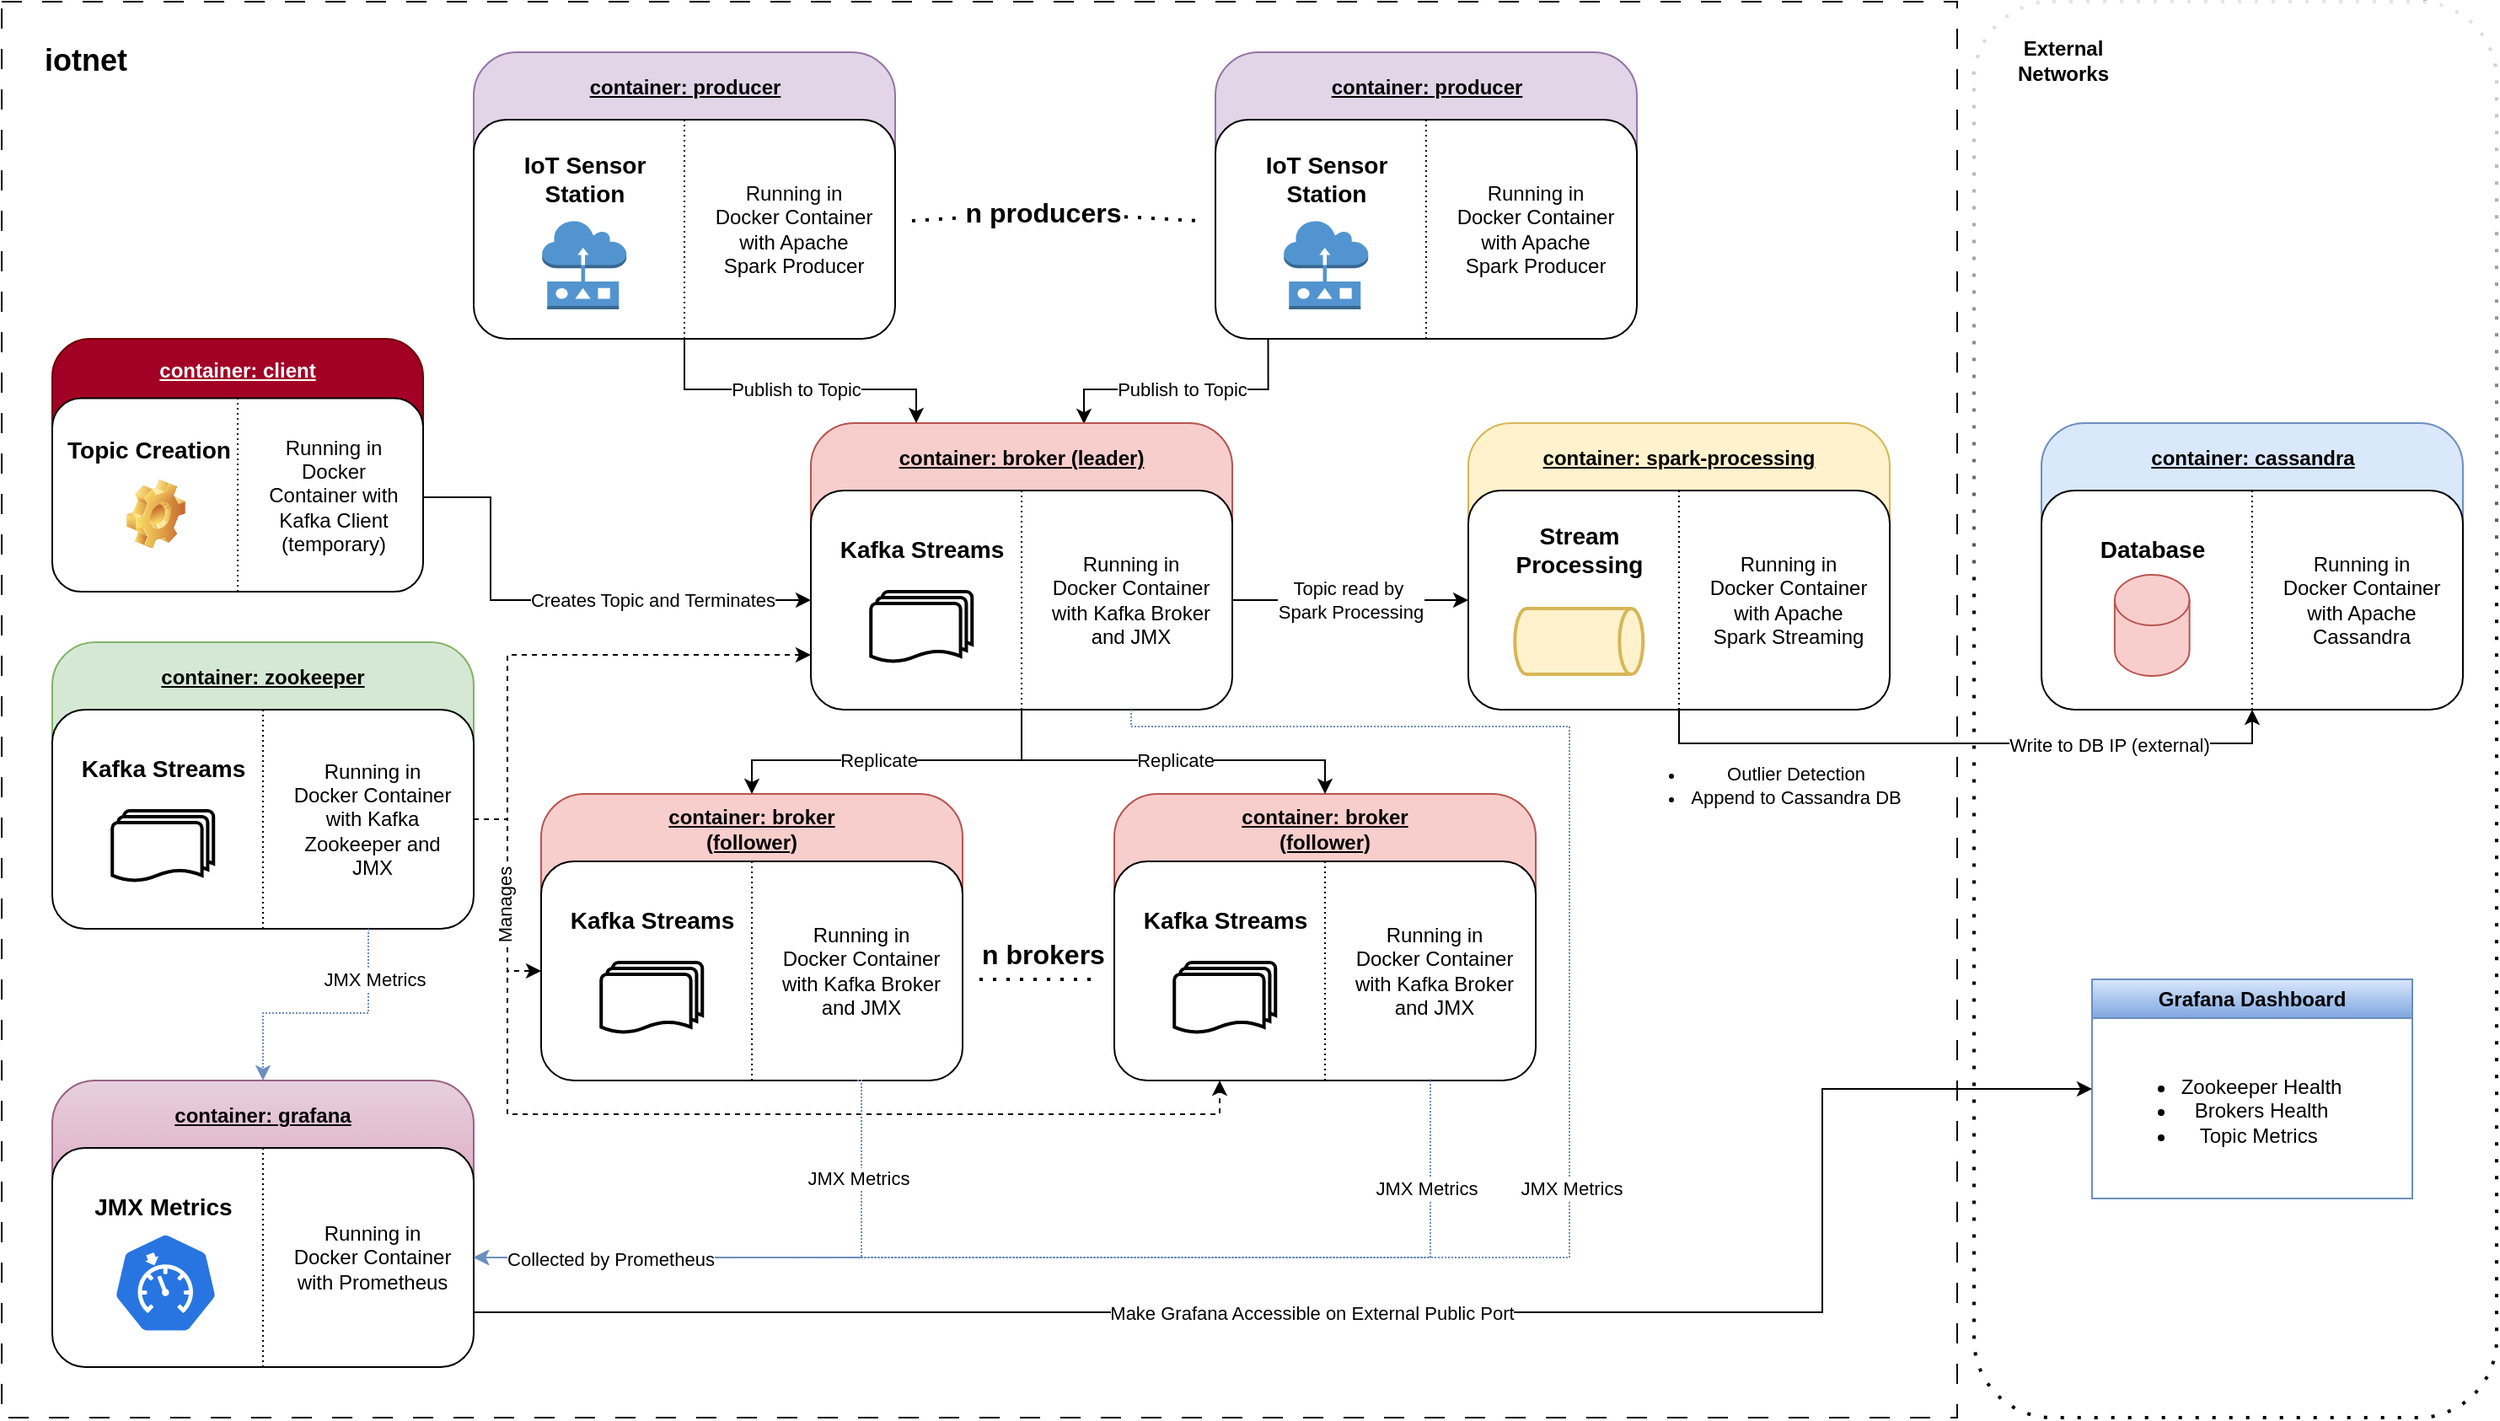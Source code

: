 <mxfile version="24.1.0" type="device">
  <diagram id="C5RBs43oDa-KdzZeNtuy" name="Page-1">
    <mxGraphModel dx="2430" dy="1090" grid="1" gridSize="10" guides="1" tooltips="1" connect="1" arrows="1" fold="1" page="1" pageScale="1" pageWidth="827" pageHeight="1169" math="0" shadow="0">
      <root>
        <mxCell id="WIyWlLk6GJQsqaUBKTNV-0" />
        <mxCell id="WIyWlLk6GJQsqaUBKTNV-1" parent="WIyWlLk6GJQsqaUBKTNV-0" />
        <mxCell id="EH2dxOq8Gff6JwyL9JmR-162" value="" style="rounded=1;whiteSpace=wrap;html=1;dashed=1;dashPattern=1 4;strokeWidth=2;glass=1;" vertex="1" parent="WIyWlLk6GJQsqaUBKTNV-1">
          <mxGeometry x="930" y="80" width="310" height="840" as="geometry" />
        </mxCell>
        <mxCell id="EH2dxOq8Gff6JwyL9JmR-127" value="" style="rounded=0;whiteSpace=wrap;html=1;dashed=1;dashPattern=12 12;movable=0;resizable=0;rotatable=0;deletable=0;editable=0;locked=1;connectable=0;" vertex="1" parent="WIyWlLk6GJQsqaUBKTNV-1">
          <mxGeometry x="-240" y="80" width="1160" height="840" as="geometry" />
        </mxCell>
        <mxCell id="EH2dxOq8Gff6JwyL9JmR-80" style="edgeStyle=orthogonalEdgeStyle;rounded=0;orthogonalLoop=1;jettySize=auto;html=1;entryX=0.648;entryY=0.003;entryDx=0;entryDy=0;exitX=0.125;exitY=1.003;exitDx=0;exitDy=0;exitPerimeter=0;entryPerimeter=0;" edge="1" parent="WIyWlLk6GJQsqaUBKTNV-1" source="EH2dxOq8Gff6JwyL9JmR-71" target="EH2dxOq8Gff6JwyL9JmR-29">
          <mxGeometry relative="1" as="geometry">
            <mxPoint x="510" y="290" as="sourcePoint" />
            <Array as="points">
              <mxPoint x="511" y="310" />
              <mxPoint x="402" y="310" />
            </Array>
          </mxGeometry>
        </mxCell>
        <mxCell id="EH2dxOq8Gff6JwyL9JmR-5" value="" style="group" vertex="1" connectable="0" parent="WIyWlLk6GJQsqaUBKTNV-1">
          <mxGeometry x="-210" y="460" width="250" height="170" as="geometry" />
        </mxCell>
        <mxCell id="EH2dxOq8Gff6JwyL9JmR-6" value="" style="rounded=1;whiteSpace=wrap;html=1;fillColor=#d5e8d4;strokeColor=#82b366;" vertex="1" parent="EH2dxOq8Gff6JwyL9JmR-5">
          <mxGeometry width="250" height="170" as="geometry" />
        </mxCell>
        <mxCell id="EH2dxOq8Gff6JwyL9JmR-8" value="" style="rounded=1;whiteSpace=wrap;html=1;" vertex="1" parent="EH2dxOq8Gff6JwyL9JmR-5">
          <mxGeometry y="40" width="250" height="130" as="geometry" />
        </mxCell>
        <mxCell id="EH2dxOq8Gff6JwyL9JmR-10" value="&lt;span style=&quot;font-size: 14px;&quot;&gt;&lt;b&gt;Kafka Streams&lt;/b&gt;&lt;/span&gt;" style="text;html=1;align=center;verticalAlign=middle;whiteSpace=wrap;rounded=0;" vertex="1" parent="EH2dxOq8Gff6JwyL9JmR-5">
          <mxGeometry x="6.87" y="60" width="117.5" height="30" as="geometry" />
        </mxCell>
        <mxCell id="EH2dxOq8Gff6JwyL9JmR-11" value="" style="endArrow=none;html=1;rounded=0;entryX=0.5;entryY=0;entryDx=0;entryDy=0;exitX=0.5;exitY=1;exitDx=0;exitDy=0;dashed=1;dashPattern=1 2;" edge="1" parent="EH2dxOq8Gff6JwyL9JmR-5" source="EH2dxOq8Gff6JwyL9JmR-8" target="EH2dxOq8Gff6JwyL9JmR-8">
          <mxGeometry width="50" height="50" relative="1" as="geometry">
            <mxPoint x="160" y="120" as="sourcePoint" />
            <mxPoint x="210" y="70" as="targetPoint" />
          </mxGeometry>
        </mxCell>
        <mxCell id="EH2dxOq8Gff6JwyL9JmR-12" value="Running in Docker Container with Kafka Zookeeper and JMX" style="text;html=1;align=center;verticalAlign=middle;whiteSpace=wrap;rounded=0;" vertex="1" parent="EH2dxOq8Gff6JwyL9JmR-5">
          <mxGeometry x="140" y="52.5" width="100" height="105" as="geometry" />
        </mxCell>
        <mxCell id="EH2dxOq8Gff6JwyL9JmR-26" value="" style="strokeWidth=2;html=1;shape=mxgraph.flowchart.multi-document;whiteSpace=wrap;" vertex="1" parent="EH2dxOq8Gff6JwyL9JmR-5">
          <mxGeometry x="35.62" y="100" width="60" height="42" as="geometry" />
        </mxCell>
        <mxCell id="EH2dxOq8Gff6JwyL9JmR-7" value="&lt;b style=&quot;&quot;&gt;&lt;u&gt;container: zookeeper&lt;/u&gt;&lt;/b&gt;" style="text;html=1;align=center;verticalAlign=middle;whiteSpace=wrap;rounded=0;" vertex="1" parent="EH2dxOq8Gff6JwyL9JmR-5">
          <mxGeometry x="50" y="6" width="150" height="30" as="geometry" />
        </mxCell>
        <mxCell id="EH2dxOq8Gff6JwyL9JmR-23" value="" style="group;" vertex="1" connectable="0" parent="WIyWlLk6GJQsqaUBKTNV-1">
          <mxGeometry x="970" y="330" width="250" height="170" as="geometry" />
        </mxCell>
        <mxCell id="EH2dxOq8Gff6JwyL9JmR-14" value="" style="rounded=1;whiteSpace=wrap;html=1;fillColor=#dae8fc;strokeColor=#6c8ebf;" vertex="1" parent="EH2dxOq8Gff6JwyL9JmR-23">
          <mxGeometry width="250" height="170" as="geometry" />
        </mxCell>
        <mxCell id="EH2dxOq8Gff6JwyL9JmR-15" value="&lt;b style=&quot;&quot;&gt;&lt;u&gt;container: cassandra&lt;/u&gt;&lt;/b&gt;" style="text;html=1;align=center;verticalAlign=middle;whiteSpace=wrap;rounded=0;" vertex="1" parent="EH2dxOq8Gff6JwyL9JmR-23">
          <mxGeometry x="52.5" y="6" width="145" height="30" as="geometry" />
        </mxCell>
        <mxCell id="EH2dxOq8Gff6JwyL9JmR-16" value="" style="rounded=1;whiteSpace=wrap;html=1;" vertex="1" parent="EH2dxOq8Gff6JwyL9JmR-23">
          <mxGeometry y="40" width="250" height="130" as="geometry" />
        </mxCell>
        <mxCell id="EH2dxOq8Gff6JwyL9JmR-18" value="&lt;span style=&quot;font-size: 14px;&quot;&gt;&lt;b&gt;Database&lt;/b&gt;&lt;/span&gt;" style="text;html=1;align=center;verticalAlign=middle;whiteSpace=wrap;rounded=0;" vertex="1" parent="EH2dxOq8Gff6JwyL9JmR-23">
          <mxGeometry x="6.87" y="60" width="117.5" height="30" as="geometry" />
        </mxCell>
        <mxCell id="EH2dxOq8Gff6JwyL9JmR-19" value="" style="endArrow=none;html=1;rounded=0;entryX=0.5;entryY=0;entryDx=0;entryDy=0;exitX=0.5;exitY=1;exitDx=0;exitDy=0;dashed=1;dashPattern=1 2;" edge="1" parent="EH2dxOq8Gff6JwyL9JmR-23" source="EH2dxOq8Gff6JwyL9JmR-16" target="EH2dxOq8Gff6JwyL9JmR-16">
          <mxGeometry width="50" height="50" relative="1" as="geometry">
            <mxPoint x="160" y="120" as="sourcePoint" />
            <mxPoint x="210" y="70" as="targetPoint" />
          </mxGeometry>
        </mxCell>
        <mxCell id="EH2dxOq8Gff6JwyL9JmR-20" value="Running in Docker Container with Apache Cassandra" style="text;html=1;align=center;verticalAlign=middle;whiteSpace=wrap;rounded=0;" vertex="1" parent="EH2dxOq8Gff6JwyL9JmR-23">
          <mxGeometry x="140" y="52.5" width="100" height="105" as="geometry" />
        </mxCell>
        <mxCell id="EH2dxOq8Gff6JwyL9JmR-22" value="" style="shape=cylinder3;whiteSpace=wrap;html=1;boundedLbl=1;backgroundOutline=1;size=15;fillColor=#f8cecc;strokeColor=#b85450;" vertex="1" parent="EH2dxOq8Gff6JwyL9JmR-23">
          <mxGeometry x="43.43" y="90" width="44.38" height="60" as="geometry" />
        </mxCell>
        <mxCell id="EH2dxOq8Gff6JwyL9JmR-24" value="" style="group" vertex="1" connectable="0" parent="WIyWlLk6GJQsqaUBKTNV-1">
          <mxGeometry x="40" y="110" width="250" height="170" as="geometry" />
        </mxCell>
        <mxCell id="EH2dxOq8Gff6JwyL9JmR-0" value="" style="rounded=1;whiteSpace=wrap;html=1;container=0;fillColor=#e1d5e7;strokeColor=#9673a6;" vertex="1" parent="EH2dxOq8Gff6JwyL9JmR-24">
          <mxGeometry width="250" height="170" as="geometry" />
        </mxCell>
        <mxCell id="EH2dxOq8Gff6JwyL9JmR-3" value="&lt;b style=&quot;&quot;&gt;&lt;u&gt;container: producer&lt;/u&gt;&lt;/b&gt;" style="text;html=1;align=center;verticalAlign=middle;whiteSpace=wrap;rounded=0;container=0;" vertex="1" parent="EH2dxOq8Gff6JwyL9JmR-24">
          <mxGeometry x="62.5" y="6" width="125" height="30" as="geometry" />
        </mxCell>
        <mxCell id="U_DGJQu449XX2-uUiDo--7" value="" style="rounded=1;whiteSpace=wrap;html=1;container=0;" parent="EH2dxOq8Gff6JwyL9JmR-24" vertex="1">
          <mxGeometry y="40" width="250" height="130" as="geometry" />
        </mxCell>
        <mxCell id="U_DGJQu449XX2-uUiDo--8" value="" style="outlineConnect=0;dashed=0;verticalLabelPosition=bottom;verticalAlign=top;align=center;html=1;shape=mxgraph.aws3.sensor;fillColor=#5294CF;gradientColor=none;container=0;" parent="EH2dxOq8Gff6JwyL9JmR-24" vertex="1">
          <mxGeometry x="40.61" y="100" width="50.01" height="52.5" as="geometry" />
        </mxCell>
        <mxCell id="U_DGJQu449XX2-uUiDo--9" value="&lt;span style=&quot;font-size: 14px;&quot;&gt;&lt;b&gt;IoT Sensor Station&lt;/b&gt;&lt;/span&gt;" style="text;html=1;align=center;verticalAlign=middle;whiteSpace=wrap;rounded=0;container=0;" parent="EH2dxOq8Gff6JwyL9JmR-24" vertex="1">
          <mxGeometry x="6.87" y="60" width="117.5" height="30" as="geometry" />
        </mxCell>
        <mxCell id="U_DGJQu449XX2-uUiDo--10" value="" style="endArrow=none;html=1;rounded=0;entryX=0.5;entryY=0;entryDx=0;entryDy=0;exitX=0.5;exitY=1;exitDx=0;exitDy=0;dashed=1;dashPattern=1 2;" parent="EH2dxOq8Gff6JwyL9JmR-24" source="U_DGJQu449XX2-uUiDo--7" target="U_DGJQu449XX2-uUiDo--7" edge="1">
          <mxGeometry width="50" height="50" relative="1" as="geometry">
            <mxPoint x="160" y="120" as="sourcePoint" />
            <mxPoint x="210" y="70" as="targetPoint" />
          </mxGeometry>
        </mxCell>
        <mxCell id="U_DGJQu449XX2-uUiDo--11" value="Running in Docker Container with Apache Spark Producer" style="text;html=1;align=center;verticalAlign=middle;whiteSpace=wrap;rounded=0;container=0;" parent="EH2dxOq8Gff6JwyL9JmR-24" vertex="1">
          <mxGeometry x="140" y="52.5" width="100" height="105" as="geometry" />
        </mxCell>
        <mxCell id="EH2dxOq8Gff6JwyL9JmR-28" value="" style="group" vertex="1" connectable="0" parent="WIyWlLk6GJQsqaUBKTNV-1">
          <mxGeometry x="240" y="330" width="250" height="170" as="geometry" />
        </mxCell>
        <mxCell id="EH2dxOq8Gff6JwyL9JmR-29" value="" style="rounded=1;whiteSpace=wrap;html=1;fillColor=#f8cecc;strokeColor=#b85450;" vertex="1" parent="EH2dxOq8Gff6JwyL9JmR-28">
          <mxGeometry width="250" height="170" as="geometry" />
        </mxCell>
        <mxCell id="EH2dxOq8Gff6JwyL9JmR-30" value="&lt;b style=&quot;&quot;&gt;&lt;u&gt;container: broker (leader)&lt;/u&gt;&lt;/b&gt;" style="text;html=1;align=center;verticalAlign=middle;whiteSpace=wrap;rounded=0;" vertex="1" parent="EH2dxOq8Gff6JwyL9JmR-28">
          <mxGeometry x="50" y="6" width="150" height="30" as="geometry" />
        </mxCell>
        <mxCell id="EH2dxOq8Gff6JwyL9JmR-31" value="" style="rounded=1;whiteSpace=wrap;html=1;" vertex="1" parent="EH2dxOq8Gff6JwyL9JmR-28">
          <mxGeometry y="40" width="250" height="130" as="geometry" />
        </mxCell>
        <mxCell id="EH2dxOq8Gff6JwyL9JmR-32" value="&lt;span style=&quot;font-size: 14px;&quot;&gt;&lt;b&gt;Kafka Streams&lt;/b&gt;&lt;/span&gt;" style="text;html=1;align=center;verticalAlign=middle;whiteSpace=wrap;rounded=0;" vertex="1" parent="EH2dxOq8Gff6JwyL9JmR-28">
          <mxGeometry x="6.87" y="60" width="117.5" height="30" as="geometry" />
        </mxCell>
        <mxCell id="EH2dxOq8Gff6JwyL9JmR-33" value="" style="endArrow=none;html=1;rounded=0;entryX=0.5;entryY=0;entryDx=0;entryDy=0;exitX=0.5;exitY=1;exitDx=0;exitDy=0;dashed=1;dashPattern=1 2;" edge="1" parent="EH2dxOq8Gff6JwyL9JmR-28" source="EH2dxOq8Gff6JwyL9JmR-31" target="EH2dxOq8Gff6JwyL9JmR-31">
          <mxGeometry width="50" height="50" relative="1" as="geometry">
            <mxPoint x="160" y="120" as="sourcePoint" />
            <mxPoint x="210" y="70" as="targetPoint" />
          </mxGeometry>
        </mxCell>
        <mxCell id="EH2dxOq8Gff6JwyL9JmR-34" value="Running in Docker Container with Kafka Broker and JMX" style="text;html=1;align=center;verticalAlign=middle;whiteSpace=wrap;rounded=0;" vertex="1" parent="EH2dxOq8Gff6JwyL9JmR-28">
          <mxGeometry x="140" y="52.5" width="100" height="105" as="geometry" />
        </mxCell>
        <mxCell id="EH2dxOq8Gff6JwyL9JmR-35" value="" style="strokeWidth=2;html=1;shape=mxgraph.flowchart.multi-document;whiteSpace=wrap;" vertex="1" parent="EH2dxOq8Gff6JwyL9JmR-28">
          <mxGeometry x="35.62" y="100" width="60" height="42" as="geometry" />
        </mxCell>
        <mxCell id="EH2dxOq8Gff6JwyL9JmR-36" value="" style="group" vertex="1" connectable="0" parent="WIyWlLk6GJQsqaUBKTNV-1">
          <mxGeometry x="80" y="550" width="250" height="170" as="geometry" />
        </mxCell>
        <mxCell id="EH2dxOq8Gff6JwyL9JmR-37" value="" style="rounded=1;whiteSpace=wrap;html=1;fillColor=#f8cecc;strokeColor=#b85450;" vertex="1" parent="EH2dxOq8Gff6JwyL9JmR-36">
          <mxGeometry width="250" height="170" as="geometry" />
        </mxCell>
        <mxCell id="EH2dxOq8Gff6JwyL9JmR-38" value="&lt;b style=&quot;&quot;&gt;&lt;u&gt;container: broker (follower)&lt;/u&gt;&lt;/b&gt;" style="text;html=1;align=center;verticalAlign=middle;whiteSpace=wrap;rounded=0;" vertex="1" parent="EH2dxOq8Gff6JwyL9JmR-36">
          <mxGeometry x="50" y="6" width="150" height="30" as="geometry" />
        </mxCell>
        <mxCell id="EH2dxOq8Gff6JwyL9JmR-39" value="" style="rounded=1;whiteSpace=wrap;html=1;" vertex="1" parent="EH2dxOq8Gff6JwyL9JmR-36">
          <mxGeometry y="40" width="250" height="130" as="geometry" />
        </mxCell>
        <mxCell id="EH2dxOq8Gff6JwyL9JmR-40" value="&lt;span style=&quot;font-size: 14px;&quot;&gt;&lt;b&gt;Kafka Streams&lt;/b&gt;&lt;/span&gt;" style="text;html=1;align=center;verticalAlign=middle;whiteSpace=wrap;rounded=0;" vertex="1" parent="EH2dxOq8Gff6JwyL9JmR-36">
          <mxGeometry x="6.87" y="60" width="117.5" height="30" as="geometry" />
        </mxCell>
        <mxCell id="EH2dxOq8Gff6JwyL9JmR-41" value="" style="endArrow=none;html=1;rounded=0;entryX=0.5;entryY=0;entryDx=0;entryDy=0;exitX=0.5;exitY=1;exitDx=0;exitDy=0;dashed=1;dashPattern=1 2;" edge="1" parent="EH2dxOq8Gff6JwyL9JmR-36" source="EH2dxOq8Gff6JwyL9JmR-39" target="EH2dxOq8Gff6JwyL9JmR-39">
          <mxGeometry width="50" height="50" relative="1" as="geometry">
            <mxPoint x="160" y="120" as="sourcePoint" />
            <mxPoint x="210" y="70" as="targetPoint" />
          </mxGeometry>
        </mxCell>
        <mxCell id="EH2dxOq8Gff6JwyL9JmR-42" value="Running in Docker Container with Kafka Broker and JMX" style="text;html=1;align=center;verticalAlign=middle;whiteSpace=wrap;rounded=0;" vertex="1" parent="EH2dxOq8Gff6JwyL9JmR-36">
          <mxGeometry x="140" y="52.5" width="100" height="105" as="geometry" />
        </mxCell>
        <mxCell id="EH2dxOq8Gff6JwyL9JmR-43" value="" style="strokeWidth=2;html=1;shape=mxgraph.flowchart.multi-document;whiteSpace=wrap;" vertex="1" parent="EH2dxOq8Gff6JwyL9JmR-36">
          <mxGeometry x="35.62" y="100" width="60" height="42" as="geometry" />
        </mxCell>
        <mxCell id="EH2dxOq8Gff6JwyL9JmR-44" value="" style="group" vertex="1" connectable="0" parent="WIyWlLk6GJQsqaUBKTNV-1">
          <mxGeometry x="420" y="550" width="250" height="170" as="geometry" />
        </mxCell>
        <mxCell id="EH2dxOq8Gff6JwyL9JmR-45" value="" style="rounded=1;whiteSpace=wrap;html=1;fillColor=#f8cecc;strokeColor=#b85450;" vertex="1" parent="EH2dxOq8Gff6JwyL9JmR-44">
          <mxGeometry width="250" height="170" as="geometry" />
        </mxCell>
        <mxCell id="EH2dxOq8Gff6JwyL9JmR-46" value="&lt;b style=&quot;&quot;&gt;&lt;u&gt;container: broker (follower)&lt;/u&gt;&lt;/b&gt;" style="text;html=1;align=center;verticalAlign=middle;whiteSpace=wrap;rounded=0;" vertex="1" parent="EH2dxOq8Gff6JwyL9JmR-44">
          <mxGeometry x="50" y="6" width="150" height="30" as="geometry" />
        </mxCell>
        <mxCell id="EH2dxOq8Gff6JwyL9JmR-47" value="" style="rounded=1;whiteSpace=wrap;html=1;" vertex="1" parent="EH2dxOq8Gff6JwyL9JmR-44">
          <mxGeometry y="40" width="250" height="130" as="geometry" />
        </mxCell>
        <mxCell id="EH2dxOq8Gff6JwyL9JmR-48" value="&lt;span style=&quot;font-size: 14px;&quot;&gt;&lt;b&gt;Kafka Streams&lt;/b&gt;&lt;/span&gt;" style="text;html=1;align=center;verticalAlign=middle;whiteSpace=wrap;rounded=0;" vertex="1" parent="EH2dxOq8Gff6JwyL9JmR-44">
          <mxGeometry x="6.87" y="60" width="117.5" height="30" as="geometry" />
        </mxCell>
        <mxCell id="EH2dxOq8Gff6JwyL9JmR-49" value="" style="endArrow=none;html=1;rounded=0;entryX=0.5;entryY=0;entryDx=0;entryDy=0;exitX=0.5;exitY=1;exitDx=0;exitDy=0;dashed=1;dashPattern=1 2;" edge="1" parent="EH2dxOq8Gff6JwyL9JmR-44" source="EH2dxOq8Gff6JwyL9JmR-47" target="EH2dxOq8Gff6JwyL9JmR-47">
          <mxGeometry width="50" height="50" relative="1" as="geometry">
            <mxPoint x="160" y="120" as="sourcePoint" />
            <mxPoint x="210" y="70" as="targetPoint" />
          </mxGeometry>
        </mxCell>
        <mxCell id="EH2dxOq8Gff6JwyL9JmR-50" value="Running in Docker Container with Kafka Broker and JMX" style="text;html=1;align=center;verticalAlign=middle;whiteSpace=wrap;rounded=0;" vertex="1" parent="EH2dxOq8Gff6JwyL9JmR-44">
          <mxGeometry x="140" y="52.5" width="100" height="105" as="geometry" />
        </mxCell>
        <mxCell id="EH2dxOq8Gff6JwyL9JmR-51" value="" style="strokeWidth=2;html=1;shape=mxgraph.flowchart.multi-document;whiteSpace=wrap;" vertex="1" parent="EH2dxOq8Gff6JwyL9JmR-44">
          <mxGeometry x="35.62" y="100" width="60" height="42" as="geometry" />
        </mxCell>
        <mxCell id="EH2dxOq8Gff6JwyL9JmR-68" value="" style="group;" vertex="1" connectable="0" parent="WIyWlLk6GJQsqaUBKTNV-1">
          <mxGeometry x="480" y="110" width="250" height="170" as="geometry" />
        </mxCell>
        <mxCell id="EH2dxOq8Gff6JwyL9JmR-69" value="" style="rounded=1;whiteSpace=wrap;html=1;container=0;fillColor=#e1d5e7;strokeColor=#9673a6;" vertex="1" parent="EH2dxOq8Gff6JwyL9JmR-68">
          <mxGeometry width="250" height="170" as="geometry" />
        </mxCell>
        <mxCell id="EH2dxOq8Gff6JwyL9JmR-70" value="&lt;b style=&quot;&quot;&gt;&lt;u&gt;container: producer&lt;/u&gt;&lt;/b&gt;" style="text;html=1;align=center;verticalAlign=middle;whiteSpace=wrap;rounded=0;container=0;" vertex="1" parent="EH2dxOq8Gff6JwyL9JmR-68">
          <mxGeometry x="62.5" y="6" width="125" height="30" as="geometry" />
        </mxCell>
        <mxCell id="EH2dxOq8Gff6JwyL9JmR-71" value="" style="rounded=1;whiteSpace=wrap;html=1;container=0;" vertex="1" parent="EH2dxOq8Gff6JwyL9JmR-68">
          <mxGeometry y="40" width="250" height="130" as="geometry" />
        </mxCell>
        <mxCell id="EH2dxOq8Gff6JwyL9JmR-72" value="" style="outlineConnect=0;dashed=0;verticalLabelPosition=bottom;verticalAlign=top;align=center;html=1;shape=mxgraph.aws3.sensor;fillColor=#5294CF;gradientColor=none;container=0;" vertex="1" parent="EH2dxOq8Gff6JwyL9JmR-68">
          <mxGeometry x="40.61" y="100" width="50.01" height="52.5" as="geometry" />
        </mxCell>
        <mxCell id="EH2dxOq8Gff6JwyL9JmR-73" value="&lt;span style=&quot;font-size: 14px;&quot;&gt;&lt;b&gt;IoT Sensor Station&lt;/b&gt;&lt;/span&gt;" style="text;html=1;align=center;verticalAlign=middle;whiteSpace=wrap;rounded=0;container=0;" vertex="1" parent="EH2dxOq8Gff6JwyL9JmR-68">
          <mxGeometry x="6.87" y="60" width="117.5" height="30" as="geometry" />
        </mxCell>
        <mxCell id="EH2dxOq8Gff6JwyL9JmR-74" value="" style="endArrow=none;html=1;rounded=0;entryX=0.5;entryY=0;entryDx=0;entryDy=0;exitX=0.5;exitY=1;exitDx=0;exitDy=0;dashed=1;dashPattern=1 2;" edge="1" parent="EH2dxOq8Gff6JwyL9JmR-68" source="EH2dxOq8Gff6JwyL9JmR-71" target="EH2dxOq8Gff6JwyL9JmR-71">
          <mxGeometry width="50" height="50" relative="1" as="geometry">
            <mxPoint x="160" y="120" as="sourcePoint" />
            <mxPoint x="210" y="70" as="targetPoint" />
          </mxGeometry>
        </mxCell>
        <mxCell id="EH2dxOq8Gff6JwyL9JmR-75" value="Running in Docker Container with Apache Spark Producer" style="text;html=1;align=center;verticalAlign=middle;whiteSpace=wrap;rounded=0;container=0;" vertex="1" parent="EH2dxOq8Gff6JwyL9JmR-68">
          <mxGeometry x="140" y="52.5" width="100" height="105" as="geometry" />
        </mxCell>
        <mxCell id="EH2dxOq8Gff6JwyL9JmR-76" value="" style="endArrow=none;dashed=1;html=1;dashPattern=1 3;strokeWidth=2;rounded=0;" edge="1" parent="WIyWlLk6GJQsqaUBKTNV-1" source="EH2dxOq8Gff6JwyL9JmR-77">
          <mxGeometry width="50" height="50" relative="1" as="geometry">
            <mxPoint x="280" y="200" as="sourcePoint" />
            <mxPoint x="470" y="210" as="targetPoint" />
          </mxGeometry>
        </mxCell>
        <mxCell id="EH2dxOq8Gff6JwyL9JmR-78" value="" style="endArrow=none;dashed=1;html=1;dashPattern=1 3;strokeWidth=2;rounded=0;" edge="1" parent="WIyWlLk6GJQsqaUBKTNV-1" target="EH2dxOq8Gff6JwyL9JmR-77">
          <mxGeometry width="50" height="50" relative="1" as="geometry">
            <mxPoint x="300" y="210" as="sourcePoint" />
            <mxPoint x="520" y="200" as="targetPoint" />
          </mxGeometry>
        </mxCell>
        <mxCell id="EH2dxOq8Gff6JwyL9JmR-77" value="&lt;b&gt;&lt;font style=&quot;font-size: 16px;&quot;&gt;n producers&lt;/font&gt;&lt;/b&gt;" style="text;html=1;align=center;verticalAlign=middle;whiteSpace=wrap;rounded=0;" vertex="1" parent="WIyWlLk6GJQsqaUBKTNV-1">
          <mxGeometry x="330" y="190" width="96" height="30" as="geometry" />
        </mxCell>
        <mxCell id="EH2dxOq8Gff6JwyL9JmR-79" style="edgeStyle=orthogonalEdgeStyle;rounded=0;orthogonalLoop=1;jettySize=auto;html=1;entryX=0.25;entryY=0;entryDx=0;entryDy=0;" edge="1" parent="WIyWlLk6GJQsqaUBKTNV-1" source="U_DGJQu449XX2-uUiDo--7" target="EH2dxOq8Gff6JwyL9JmR-29">
          <mxGeometry relative="1" as="geometry">
            <Array as="points">
              <mxPoint x="165" y="310" />
              <mxPoint x="302" y="310" />
            </Array>
          </mxGeometry>
        </mxCell>
        <mxCell id="EH2dxOq8Gff6JwyL9JmR-90" value="Publish to Topic" style="edgeLabel;html=1;align=center;verticalAlign=middle;resizable=0;points=[];rotation=0;" vertex="1" connectable="0" parent="EH2dxOq8Gff6JwyL9JmR-79">
          <mxGeometry x="-0.4" y="-1" relative="1" as="geometry">
            <mxPoint x="39" y="-1" as="offset" />
          </mxGeometry>
        </mxCell>
        <mxCell id="EH2dxOq8Gff6JwyL9JmR-81" style="edgeStyle=orthogonalEdgeStyle;rounded=0;orthogonalLoop=1;jettySize=auto;html=1;entryX=0.5;entryY=0;entryDx=0;entryDy=0;exitX=0.5;exitY=1;exitDx=0;exitDy=0;" edge="1" parent="WIyWlLk6GJQsqaUBKTNV-1" source="EH2dxOq8Gff6JwyL9JmR-31" target="EH2dxOq8Gff6JwyL9JmR-37">
          <mxGeometry relative="1" as="geometry">
            <Array as="points">
              <mxPoint x="365" y="530" />
              <mxPoint x="205" y="530" />
            </Array>
          </mxGeometry>
        </mxCell>
        <mxCell id="EH2dxOq8Gff6JwyL9JmR-97" value="Replicate" style="edgeLabel;html=1;align=center;verticalAlign=middle;resizable=0;points=[];" vertex="1" connectable="0" parent="EH2dxOq8Gff6JwyL9JmR-81">
          <mxGeometry x="0.247" y="-2" relative="1" as="geometry">
            <mxPoint x="16" y="2" as="offset" />
          </mxGeometry>
        </mxCell>
        <mxCell id="EH2dxOq8Gff6JwyL9JmR-83" style="edgeStyle=orthogonalEdgeStyle;rounded=0;orthogonalLoop=1;jettySize=auto;html=1;exitX=0.5;exitY=1;exitDx=0;exitDy=0;" edge="1" parent="WIyWlLk6GJQsqaUBKTNV-1" source="EH2dxOq8Gff6JwyL9JmR-31">
          <mxGeometry relative="1" as="geometry">
            <mxPoint x="545" y="550" as="targetPoint" />
            <Array as="points">
              <mxPoint x="365" y="530" />
              <mxPoint x="545" y="530" />
            </Array>
          </mxGeometry>
        </mxCell>
        <mxCell id="EH2dxOq8Gff6JwyL9JmR-98" value="Replicate" style="edgeLabel;html=1;align=center;verticalAlign=middle;resizable=0;points=[];" vertex="1" connectable="0" parent="EH2dxOq8Gff6JwyL9JmR-83">
          <mxGeometry x="-0.28" relative="1" as="geometry">
            <mxPoint x="38" as="offset" />
          </mxGeometry>
        </mxCell>
        <mxCell id="EH2dxOq8Gff6JwyL9JmR-84" style="edgeStyle=orthogonalEdgeStyle;rounded=0;orthogonalLoop=1;jettySize=auto;html=1;entryX=0;entryY=0.75;entryDx=0;entryDy=0;dashed=1;exitX=1;exitY=0.5;exitDx=0;exitDy=0;" edge="1" parent="WIyWlLk6GJQsqaUBKTNV-1" source="EH2dxOq8Gff6JwyL9JmR-8" target="EH2dxOq8Gff6JwyL9JmR-31">
          <mxGeometry relative="1" as="geometry">
            <mxPoint x="40" y="545" as="sourcePoint" />
            <Array as="points">
              <mxPoint x="60" y="565" />
              <mxPoint x="60" y="468" />
            </Array>
          </mxGeometry>
        </mxCell>
        <mxCell id="EH2dxOq8Gff6JwyL9JmR-85" style="edgeStyle=orthogonalEdgeStyle;rounded=0;orthogonalLoop=1;jettySize=auto;html=1;dashed=1;exitX=1;exitY=0.5;exitDx=0;exitDy=0;" edge="1" parent="WIyWlLk6GJQsqaUBKTNV-1" source="EH2dxOq8Gff6JwyL9JmR-8" target="EH2dxOq8Gff6JwyL9JmR-39">
          <mxGeometry relative="1" as="geometry" />
        </mxCell>
        <mxCell id="EH2dxOq8Gff6JwyL9JmR-88" style="edgeStyle=orthogonalEdgeStyle;rounded=0;orthogonalLoop=1;jettySize=auto;html=1;entryX=0.25;entryY=1;entryDx=0;entryDy=0;dashed=1;exitX=1;exitY=0.5;exitDx=0;exitDy=0;" edge="1" parent="WIyWlLk6GJQsqaUBKTNV-1" source="EH2dxOq8Gff6JwyL9JmR-8" target="EH2dxOq8Gff6JwyL9JmR-47">
          <mxGeometry relative="1" as="geometry">
            <mxPoint x="40" y="545" as="sourcePoint" />
            <Array as="points">
              <mxPoint x="60" y="565" />
              <mxPoint x="60" y="740" />
              <mxPoint x="482" y="740" />
            </Array>
          </mxGeometry>
        </mxCell>
        <mxCell id="EH2dxOq8Gff6JwyL9JmR-101" value="Manages" style="edgeLabel;html=1;align=center;verticalAlign=middle;resizable=0;points=[];rotation=-90;" vertex="1" connectable="0" parent="EH2dxOq8Gff6JwyL9JmR-88">
          <mxGeometry x="-0.821" y="-2" relative="1" as="geometry">
            <mxPoint y="14" as="offset" />
          </mxGeometry>
        </mxCell>
        <mxCell id="EH2dxOq8Gff6JwyL9JmR-99" value="" style="endArrow=none;dashed=1;html=1;dashPattern=1 3;strokeWidth=2;rounded=0;" edge="1" parent="WIyWlLk6GJQsqaUBKTNV-1">
          <mxGeometry width="50" height="50" relative="1" as="geometry">
            <mxPoint x="340" y="660" as="sourcePoint" />
            <mxPoint x="410" y="660" as="targetPoint" />
          </mxGeometry>
        </mxCell>
        <mxCell id="EH2dxOq8Gff6JwyL9JmR-100" value="&lt;b&gt;&lt;font style=&quot;font-size: 16px;&quot;&gt;n brokers&lt;/font&gt;&lt;/b&gt;" style="text;html=1;align=center;verticalAlign=middle;whiteSpace=wrap;rounded=0;" vertex="1" parent="WIyWlLk6GJQsqaUBKTNV-1">
          <mxGeometry x="330" y="630" width="96" height="30" as="geometry" />
        </mxCell>
        <mxCell id="EH2dxOq8Gff6JwyL9JmR-102" value="" style="group;" vertex="1" connectable="0" parent="WIyWlLk6GJQsqaUBKTNV-1">
          <mxGeometry x="630" y="330" width="250" height="170" as="geometry" />
        </mxCell>
        <mxCell id="EH2dxOq8Gff6JwyL9JmR-103" value="" style="rounded=1;whiteSpace=wrap;html=1;fillColor=#fff2cc;strokeColor=#d6b656;" vertex="1" parent="EH2dxOq8Gff6JwyL9JmR-102">
          <mxGeometry width="250" height="170" as="geometry" />
        </mxCell>
        <mxCell id="EH2dxOq8Gff6JwyL9JmR-104" value="&lt;b style=&quot;&quot;&gt;&lt;u&gt;container: spark-processing&lt;/u&gt;&lt;/b&gt;" style="text;html=1;align=center;verticalAlign=middle;whiteSpace=wrap;rounded=0;" vertex="1" parent="EH2dxOq8Gff6JwyL9JmR-102">
          <mxGeometry x="36.25" y="6" width="177.5" height="30" as="geometry" />
        </mxCell>
        <mxCell id="EH2dxOq8Gff6JwyL9JmR-105" value="" style="rounded=1;whiteSpace=wrap;html=1;" vertex="1" parent="EH2dxOq8Gff6JwyL9JmR-102">
          <mxGeometry y="40" width="250" height="130" as="geometry" />
        </mxCell>
        <mxCell id="EH2dxOq8Gff6JwyL9JmR-106" value="&lt;span style=&quot;font-size: 14px;&quot;&gt;&lt;b&gt;Stream Processing&lt;/b&gt;&lt;/span&gt;" style="text;html=1;align=center;verticalAlign=middle;whiteSpace=wrap;rounded=0;" vertex="1" parent="EH2dxOq8Gff6JwyL9JmR-102">
          <mxGeometry x="6.87" y="60" width="117.5" height="30" as="geometry" />
        </mxCell>
        <mxCell id="EH2dxOq8Gff6JwyL9JmR-107" value="" style="endArrow=none;html=1;rounded=0;entryX=0.5;entryY=0;entryDx=0;entryDy=0;exitX=0.5;exitY=1;exitDx=0;exitDy=0;dashed=1;dashPattern=1 2;" edge="1" parent="EH2dxOq8Gff6JwyL9JmR-102" source="EH2dxOq8Gff6JwyL9JmR-105" target="EH2dxOq8Gff6JwyL9JmR-105">
          <mxGeometry width="50" height="50" relative="1" as="geometry">
            <mxPoint x="160" y="120" as="sourcePoint" />
            <mxPoint x="210" y="70" as="targetPoint" />
          </mxGeometry>
        </mxCell>
        <mxCell id="EH2dxOq8Gff6JwyL9JmR-108" value="Running in Docker Container with Apache Spark Streaming" style="text;html=1;align=center;verticalAlign=middle;whiteSpace=wrap;rounded=0;" vertex="1" parent="EH2dxOq8Gff6JwyL9JmR-102">
          <mxGeometry x="140" y="52.5" width="100" height="105" as="geometry" />
        </mxCell>
        <mxCell id="EH2dxOq8Gff6JwyL9JmR-111" value="" style="strokeWidth=2;html=1;shape=mxgraph.flowchart.direct_data;whiteSpace=wrap;fillColor=#fff2cc;strokeColor=#d6b656;" vertex="1" parent="EH2dxOq8Gff6JwyL9JmR-102">
          <mxGeometry x="27.62" y="110" width="76" height="39" as="geometry" />
        </mxCell>
        <mxCell id="EH2dxOq8Gff6JwyL9JmR-113" style="edgeStyle=orthogonalEdgeStyle;rounded=0;orthogonalLoop=1;jettySize=auto;html=1;exitX=1;exitY=0.5;exitDx=0;exitDy=0;entryX=0;entryY=0.5;entryDx=0;entryDy=0;" edge="1" parent="WIyWlLk6GJQsqaUBKTNV-1" source="EH2dxOq8Gff6JwyL9JmR-31" target="EH2dxOq8Gff6JwyL9JmR-105">
          <mxGeometry relative="1" as="geometry" />
        </mxCell>
        <mxCell id="EH2dxOq8Gff6JwyL9JmR-114" value="Topic read by&amp;nbsp;&lt;div&gt;Spark Processing&lt;/div&gt;" style="edgeLabel;html=1;align=center;verticalAlign=middle;resizable=0;points=[];" vertex="1" connectable="0" parent="EH2dxOq8Gff6JwyL9JmR-113">
          <mxGeometry x="-0.404" y="-1" relative="1" as="geometry">
            <mxPoint x="28" y="-1" as="offset" />
          </mxGeometry>
        </mxCell>
        <mxCell id="EH2dxOq8Gff6JwyL9JmR-115" value="Publish to Topic" style="edgeLabel;html=1;align=center;verticalAlign=middle;resizable=0;points=[];rotation=0;" vertex="1" connectable="0" parent="WIyWlLk6GJQsqaUBKTNV-1">
          <mxGeometry x="460" y="310" as="geometry" />
        </mxCell>
        <mxCell id="EH2dxOq8Gff6JwyL9JmR-129" style="edgeStyle=orthogonalEdgeStyle;rounded=0;orthogonalLoop=1;jettySize=auto;html=1;entryX=0.5;entryY=1;entryDx=0;entryDy=0;exitX=0.5;exitY=1;exitDx=0;exitDy=0;" edge="1" parent="WIyWlLk6GJQsqaUBKTNV-1" source="EH2dxOq8Gff6JwyL9JmR-105" target="EH2dxOq8Gff6JwyL9JmR-16">
          <mxGeometry relative="1" as="geometry" />
        </mxCell>
        <mxCell id="EH2dxOq8Gff6JwyL9JmR-130" value="&lt;ul&gt;&lt;li&gt;Outlier Detection&lt;/li&gt;&lt;li&gt;Append to Cassandra DB&lt;/li&gt;&lt;/ul&gt;" style="edgeLabel;html=1;align=center;verticalAlign=middle;resizable=0;points=[];" vertex="1" connectable="0" parent="EH2dxOq8Gff6JwyL9JmR-129">
          <mxGeometry x="-0.707" relative="1" as="geometry">
            <mxPoint x="13" y="25" as="offset" />
          </mxGeometry>
        </mxCell>
        <mxCell id="EH2dxOq8Gff6JwyL9JmR-132" value="Write to DB IP (external)" style="edgeLabel;html=1;align=center;verticalAlign=middle;resizable=0;points=[];" vertex="1" connectable="0" parent="EH2dxOq8Gff6JwyL9JmR-129">
          <mxGeometry x="0.217" y="-1" relative="1" as="geometry">
            <mxPoint x="44" as="offset" />
          </mxGeometry>
        </mxCell>
        <mxCell id="EH2dxOq8Gff6JwyL9JmR-131" value="&lt;span style=&quot;font-size: 18px;&quot;&gt;&lt;b&gt;iotnet&lt;/b&gt;&lt;/span&gt;" style="text;html=1;align=center;verticalAlign=middle;whiteSpace=wrap;rounded=0;" vertex="1" parent="WIyWlLk6GJQsqaUBKTNV-1">
          <mxGeometry x="-220" y="100" width="60" height="30" as="geometry" />
        </mxCell>
        <mxCell id="EH2dxOq8Gff6JwyL9JmR-135" value="" style="group;" vertex="1" connectable="0" parent="WIyWlLk6GJQsqaUBKTNV-1">
          <mxGeometry x="-210" y="720" width="250" height="170" as="geometry" />
        </mxCell>
        <mxCell id="EH2dxOq8Gff6JwyL9JmR-136" value="" style="rounded=1;whiteSpace=wrap;html=1;fillColor=#e6d0de;strokeColor=#996185;gradientColor=#d5739d;" vertex="1" parent="EH2dxOq8Gff6JwyL9JmR-135">
          <mxGeometry width="250" height="170" as="geometry" />
        </mxCell>
        <mxCell id="EH2dxOq8Gff6JwyL9JmR-139" value="" style="rounded=1;whiteSpace=wrap;html=1;" vertex="1" parent="EH2dxOq8Gff6JwyL9JmR-135">
          <mxGeometry y="40" width="250" height="130" as="geometry" />
        </mxCell>
        <mxCell id="EH2dxOq8Gff6JwyL9JmR-140" value="&lt;span style=&quot;font-size: 14px;&quot;&gt;&lt;b&gt;JMX Metrics&lt;/b&gt;&lt;/span&gt;" style="text;html=1;align=center;verticalAlign=middle;whiteSpace=wrap;rounded=0;" vertex="1" parent="EH2dxOq8Gff6JwyL9JmR-135">
          <mxGeometry x="6.87" y="60" width="117.5" height="30" as="geometry" />
        </mxCell>
        <mxCell id="EH2dxOq8Gff6JwyL9JmR-141" value="" style="endArrow=none;html=1;rounded=0;entryX=0.5;entryY=0;entryDx=0;entryDy=0;exitX=0.5;exitY=1;exitDx=0;exitDy=0;dashed=1;dashPattern=1 2;" edge="1" parent="EH2dxOq8Gff6JwyL9JmR-135" source="EH2dxOq8Gff6JwyL9JmR-139" target="EH2dxOq8Gff6JwyL9JmR-139">
          <mxGeometry width="50" height="50" relative="1" as="geometry">
            <mxPoint x="160" y="120" as="sourcePoint" />
            <mxPoint x="210" y="70" as="targetPoint" />
          </mxGeometry>
        </mxCell>
        <mxCell id="EH2dxOq8Gff6JwyL9JmR-142" value="Running in Docker Container with Prometheus" style="text;html=1;align=center;verticalAlign=middle;whiteSpace=wrap;rounded=0;" vertex="1" parent="EH2dxOq8Gff6JwyL9JmR-135">
          <mxGeometry x="140" y="52.5" width="100" height="105" as="geometry" />
        </mxCell>
        <mxCell id="EH2dxOq8Gff6JwyL9JmR-144" value="" style="aspect=fixed;sketch=0;html=1;dashed=0;whitespace=wrap;fillColor=#2875E2;strokeColor=#ffffff;points=[[0.005,0.63,0],[0.1,0.2,0],[0.9,0.2,0],[0.5,0,0],[0.995,0.63,0],[0.72,0.99,0],[0.5,1,0],[0.28,0.99,0]];shape=mxgraph.kubernetes.icon2;prIcon=quota" vertex="1" parent="EH2dxOq8Gff6JwyL9JmR-135">
          <mxGeometry x="36" y="90" width="62.5" height="60" as="geometry" />
        </mxCell>
        <mxCell id="EH2dxOq8Gff6JwyL9JmR-138" value="&lt;b style=&quot;&quot;&gt;&lt;u&gt;container: grafana&lt;/u&gt;&lt;/b&gt;" style="text;html=1;align=center;verticalAlign=middle;whiteSpace=wrap;rounded=0;" vertex="1" parent="EH2dxOq8Gff6JwyL9JmR-135">
          <mxGeometry x="50" y="6" width="150" height="30" as="geometry" />
        </mxCell>
        <mxCell id="EH2dxOq8Gff6JwyL9JmR-145" style="edgeStyle=orthogonalEdgeStyle;rounded=0;orthogonalLoop=1;jettySize=auto;html=1;exitX=0.75;exitY=1;exitDx=0;exitDy=0;entryX=1;entryY=0.5;entryDx=0;entryDy=0;dashed=1;dashPattern=1 1;fillColor=#dae8fc;gradientColor=#7ea6e0;strokeColor=#6c8ebf;" edge="1" parent="WIyWlLk6GJQsqaUBKTNV-1" source="EH2dxOq8Gff6JwyL9JmR-39" target="EH2dxOq8Gff6JwyL9JmR-139">
          <mxGeometry relative="1" as="geometry">
            <Array as="points">
              <mxPoint x="270" y="720" />
              <mxPoint x="270" y="825" />
            </Array>
          </mxGeometry>
        </mxCell>
        <mxCell id="EH2dxOq8Gff6JwyL9JmR-148" value="JMX Metrics" style="edgeLabel;html=1;align=center;verticalAlign=middle;resizable=0;points=[];" vertex="1" connectable="0" parent="EH2dxOq8Gff6JwyL9JmR-145">
          <mxGeometry x="-0.641" y="-2" relative="1" as="geometry">
            <mxPoint as="offset" />
          </mxGeometry>
        </mxCell>
        <mxCell id="EH2dxOq8Gff6JwyL9JmR-146" style="edgeStyle=orthogonalEdgeStyle;rounded=0;orthogonalLoop=1;jettySize=auto;html=1;exitX=0.75;exitY=1;exitDx=0;exitDy=0;entryX=1;entryY=0.5;entryDx=0;entryDy=0;dashed=1;dashPattern=1 1;fillColor=#dae8fc;gradientColor=#7ea6e0;strokeColor=#6c8ebf;" edge="1" parent="WIyWlLk6GJQsqaUBKTNV-1" source="EH2dxOq8Gff6JwyL9JmR-47" target="EH2dxOq8Gff6JwyL9JmR-139">
          <mxGeometry relative="1" as="geometry">
            <Array as="points">
              <mxPoint x="608" y="825" />
            </Array>
          </mxGeometry>
        </mxCell>
        <mxCell id="EH2dxOq8Gff6JwyL9JmR-149" value="JMX Metrics" style="edgeLabel;html=1;align=center;verticalAlign=middle;resizable=0;points=[];" vertex="1" connectable="0" parent="EH2dxOq8Gff6JwyL9JmR-146">
          <mxGeometry x="-0.811" y="-3" relative="1" as="geometry">
            <mxPoint as="offset" />
          </mxGeometry>
        </mxCell>
        <mxCell id="EH2dxOq8Gff6JwyL9JmR-147" style="edgeStyle=orthogonalEdgeStyle;rounded=0;orthogonalLoop=1;jettySize=auto;html=1;entryX=1;entryY=0.5;entryDx=0;entryDy=0;dashed=1;dashPattern=1 1;fillColor=#dae8fc;gradientColor=#7ea6e0;strokeColor=#6c8ebf;" edge="1" parent="WIyWlLk6GJQsqaUBKTNV-1" source="EH2dxOq8Gff6JwyL9JmR-31" target="EH2dxOq8Gff6JwyL9JmR-139">
          <mxGeometry relative="1" as="geometry">
            <Array as="points">
              <mxPoint x="430" y="510" />
              <mxPoint x="690" y="510" />
              <mxPoint x="690" y="825" />
            </Array>
          </mxGeometry>
        </mxCell>
        <mxCell id="EH2dxOq8Gff6JwyL9JmR-150" value="JMX Metrics" style="edgeLabel;html=1;align=center;verticalAlign=middle;resizable=0;points=[];" vertex="1" connectable="0" parent="EH2dxOq8Gff6JwyL9JmR-147">
          <mxGeometry x="-0.111" y="1" relative="1" as="geometry">
            <mxPoint y="-5" as="offset" />
          </mxGeometry>
        </mxCell>
        <mxCell id="EH2dxOq8Gff6JwyL9JmR-151" value="Collected by Prometheus" style="edgeLabel;html=1;align=center;verticalAlign=middle;resizable=0;points=[];" vertex="1" connectable="0" parent="EH2dxOq8Gff6JwyL9JmR-147">
          <mxGeometry x="0.951" y="1" relative="1" as="geometry">
            <mxPoint x="50" as="offset" />
          </mxGeometry>
        </mxCell>
        <mxCell id="EH2dxOq8Gff6JwyL9JmR-153" style="edgeStyle=orthogonalEdgeStyle;rounded=0;orthogonalLoop=1;jettySize=auto;html=1;exitX=0.75;exitY=1;exitDx=0;exitDy=0;entryX=0.5;entryY=0;entryDx=0;entryDy=0;fillColor=#dae8fc;gradientColor=#7ea6e0;strokeColor=#6c8ebf;dashed=1;dashPattern=1 1;" edge="1" parent="WIyWlLk6GJQsqaUBKTNV-1" source="EH2dxOq8Gff6JwyL9JmR-8" target="EH2dxOq8Gff6JwyL9JmR-136">
          <mxGeometry relative="1" as="geometry">
            <Array as="points">
              <mxPoint x="-22" y="680" />
              <mxPoint x="-85" y="680" />
            </Array>
          </mxGeometry>
        </mxCell>
        <mxCell id="EH2dxOq8Gff6JwyL9JmR-154" value="JMX Metrics" style="edgeLabel;html=1;align=center;verticalAlign=middle;resizable=0;points=[];" vertex="1" connectable="0" parent="EH2dxOq8Gff6JwyL9JmR-153">
          <mxGeometry x="-0.61" y="3" relative="1" as="geometry">
            <mxPoint as="offset" />
          </mxGeometry>
        </mxCell>
        <mxCell id="EH2dxOq8Gff6JwyL9JmR-155" value="Grafana Dashboard" style="swimlane;whiteSpace=wrap;html=1;fillColor=#dae8fc;gradientColor=#7ea6e0;strokeColor=#6c8ebf;" vertex="1" parent="WIyWlLk6GJQsqaUBKTNV-1">
          <mxGeometry x="1000" y="660" width="190" height="130" as="geometry" />
        </mxCell>
        <mxCell id="EH2dxOq8Gff6JwyL9JmR-158" value="&lt;ul&gt;&lt;li&gt;Zookeeper Health&lt;/li&gt;&lt;li&gt;Brokers Health&lt;/li&gt;&lt;li&gt;Topic Metrics&amp;nbsp;&lt;/li&gt;&lt;/ul&gt;" style="text;html=1;align=center;verticalAlign=middle;resizable=0;points=[];autosize=1;strokeColor=none;fillColor=none;" vertex="1" parent="EH2dxOq8Gff6JwyL9JmR-155">
          <mxGeometry y="37.5" width="160" height="80" as="geometry" />
        </mxCell>
        <mxCell id="EH2dxOq8Gff6JwyL9JmR-156" style="edgeStyle=orthogonalEdgeStyle;rounded=0;orthogonalLoop=1;jettySize=auto;html=1;exitX=1;exitY=0.75;exitDx=0;exitDy=0;entryX=0;entryY=0.5;entryDx=0;entryDy=0;" edge="1" parent="WIyWlLk6GJQsqaUBKTNV-1" source="EH2dxOq8Gff6JwyL9JmR-139" target="EH2dxOq8Gff6JwyL9JmR-155">
          <mxGeometry relative="1" as="geometry">
            <Array as="points">
              <mxPoint x="840" y="857" />
              <mxPoint x="840" y="725" />
            </Array>
          </mxGeometry>
        </mxCell>
        <mxCell id="EH2dxOq8Gff6JwyL9JmR-157" value="Make Grafana Accessible on External Public Port" style="edgeLabel;html=1;align=center;verticalAlign=middle;resizable=0;points=[];" vertex="1" connectable="0" parent="EH2dxOq8Gff6JwyL9JmR-156">
          <mxGeometry x="0.186" y="2" relative="1" as="geometry">
            <mxPoint x="-151" y="2" as="offset" />
          </mxGeometry>
        </mxCell>
        <mxCell id="EH2dxOq8Gff6JwyL9JmR-163" value="&lt;b&gt;External Networks&lt;/b&gt;" style="text;html=1;align=center;verticalAlign=middle;whiteSpace=wrap;rounded=0;" vertex="1" parent="WIyWlLk6GJQsqaUBKTNV-1">
          <mxGeometry x="953" y="100" width="60" height="30" as="geometry" />
        </mxCell>
        <mxCell id="EH2dxOq8Gff6JwyL9JmR-164" value="" style="group;" vertex="1" connectable="0" parent="WIyWlLk6GJQsqaUBKTNV-1">
          <mxGeometry x="-210" y="280" width="220" height="170" as="geometry" />
        </mxCell>
        <mxCell id="EH2dxOq8Gff6JwyL9JmR-165" value="" style="rounded=1;whiteSpace=wrap;html=1;fillColor=#a20025;strokeColor=#6F0000;fontColor=#ffffff;" vertex="1" parent="EH2dxOq8Gff6JwyL9JmR-164">
          <mxGeometry width="220" height="150" as="geometry" />
        </mxCell>
        <mxCell id="EH2dxOq8Gff6JwyL9JmR-166" value="" style="rounded=1;whiteSpace=wrap;html=1;" vertex="1" parent="EH2dxOq8Gff6JwyL9JmR-164">
          <mxGeometry y="35.294" width="220" height="114.706" as="geometry" />
        </mxCell>
        <mxCell id="EH2dxOq8Gff6JwyL9JmR-167" value="&lt;span style=&quot;font-size: 14px;&quot;&gt;&lt;b&gt;Topic Creation&lt;/b&gt;&lt;/span&gt;" style="text;html=1;align=center;verticalAlign=middle;whiteSpace=wrap;rounded=0;" vertex="1" parent="EH2dxOq8Gff6JwyL9JmR-164">
          <mxGeometry x="6.046" y="52.941" width="103.4" height="26.471" as="geometry" />
        </mxCell>
        <mxCell id="EH2dxOq8Gff6JwyL9JmR-168" value="" style="endArrow=none;html=1;rounded=0;entryX=0.5;entryY=0;entryDx=0;entryDy=0;exitX=0.5;exitY=1;exitDx=0;exitDy=0;dashed=1;dashPattern=1 2;" edge="1" parent="EH2dxOq8Gff6JwyL9JmR-164" source="EH2dxOq8Gff6JwyL9JmR-166" target="EH2dxOq8Gff6JwyL9JmR-166">
          <mxGeometry width="50" height="50" relative="1" as="geometry">
            <mxPoint x="140.8" y="105.882" as="sourcePoint" />
            <mxPoint x="184.8" y="61.765" as="targetPoint" />
          </mxGeometry>
        </mxCell>
        <mxCell id="EH2dxOq8Gff6JwyL9JmR-169" value="Running in Docker Container with Kafka Client (temporary)" style="text;html=1;align=center;verticalAlign=middle;whiteSpace=wrap;rounded=0;" vertex="1" parent="EH2dxOq8Gff6JwyL9JmR-164">
          <mxGeometry x="123.2" y="46.324" width="88" height="92.647" as="geometry" />
        </mxCell>
        <mxCell id="EH2dxOq8Gff6JwyL9JmR-171" value="&lt;b style=&quot;&quot;&gt;&lt;u&gt;container: client&lt;/u&gt;&lt;/b&gt;" style="text;html=1;align=center;verticalAlign=middle;whiteSpace=wrap;rounded=0;fontColor=#FFFFFF;" vertex="1" parent="EH2dxOq8Gff6JwyL9JmR-164">
          <mxGeometry x="44" y="5.294" width="132" height="26.471" as="geometry" />
        </mxCell>
        <mxCell id="EH2dxOq8Gff6JwyL9JmR-173" value="" style="shape=image;html=1;verticalLabelPosition=bottom;verticalAlign=top;imageAspect=1;aspect=fixed;image=img/clipart/Gear_128x128.png" vertex="1" parent="EH2dxOq8Gff6JwyL9JmR-164">
          <mxGeometry x="44" y="83.41" width="34.95" height="41" as="geometry" />
        </mxCell>
        <mxCell id="EH2dxOq8Gff6JwyL9JmR-174" style="edgeStyle=orthogonalEdgeStyle;rounded=0;orthogonalLoop=1;jettySize=auto;html=1;entryX=0;entryY=0.5;entryDx=0;entryDy=0;" edge="1" parent="WIyWlLk6GJQsqaUBKTNV-1" target="EH2dxOq8Gff6JwyL9JmR-31">
          <mxGeometry relative="1" as="geometry">
            <mxPoint x="10" y="373" as="sourcePoint" />
            <Array as="points">
              <mxPoint x="10" y="374" />
              <mxPoint x="50" y="374" />
              <mxPoint x="50" y="435" />
            </Array>
          </mxGeometry>
        </mxCell>
        <mxCell id="EH2dxOq8Gff6JwyL9JmR-175" value="Creates Topic and Terminates" style="edgeLabel;html=1;align=center;verticalAlign=middle;resizable=0;points=[];" vertex="1" connectable="0" parent="EH2dxOq8Gff6JwyL9JmR-174">
          <mxGeometry x="-0.005" y="-1" relative="1" as="geometry">
            <mxPoint x="52" y="-1" as="offset" />
          </mxGeometry>
        </mxCell>
      </root>
    </mxGraphModel>
  </diagram>
</mxfile>
